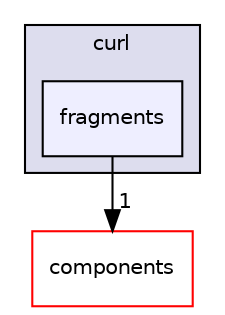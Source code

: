 digraph "esp32-snippets/curl/fragments" {
  compound=true
  node [ fontsize="10", fontname="Helvetica"];
  edge [ labelfontsize="10", labelfontname="Helvetica"];
  subgraph clusterdir_95695785afb0dd19e91f78ef0b18b649 {
    graph [ bgcolor="#ddddee", pencolor="black", label="curl" fontname="Helvetica", fontsize="10", URL="dir_95695785afb0dd19e91f78ef0b18b649.html"]
  dir_420198cfe393c3ace83ddee3d5b9cb52 [shape=box, label="fragments", style="filled", fillcolor="#eeeeff", pencolor="black", URL="dir_420198cfe393c3ace83ddee3d5b9cb52.html"];
  }
  dir_409f97388efe006bc3438b95e9edef48 [shape=box label="components" fillcolor="white" style="filled" color="red" URL="dir_409f97388efe006bc3438b95e9edef48.html"];
  dir_420198cfe393c3ace83ddee3d5b9cb52->dir_409f97388efe006bc3438b95e9edef48 [headlabel="1", labeldistance=1.5 headhref="dir_000082_000000.html"];
}
